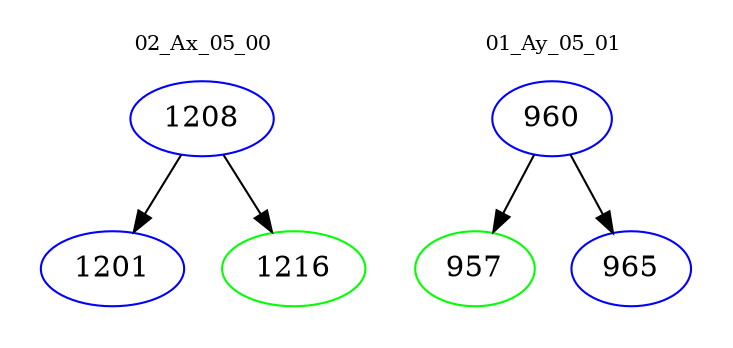 digraph{
subgraph cluster_0 {
color = white
label = "02_Ax_05_00";
fontsize=10;
T0_1208 [label="1208", color="blue"]
T0_1208 -> T0_1201 [color="black"]
T0_1201 [label="1201", color="blue"]
T0_1208 -> T0_1216 [color="black"]
T0_1216 [label="1216", color="green"]
}
subgraph cluster_1 {
color = white
label = "01_Ay_05_01";
fontsize=10;
T1_960 [label="960", color="blue"]
T1_960 -> T1_957 [color="black"]
T1_957 [label="957", color="green"]
T1_960 -> T1_965 [color="black"]
T1_965 [label="965", color="blue"]
}
}
